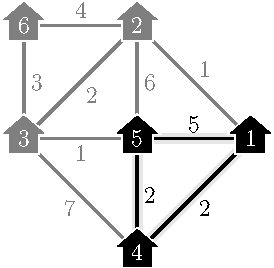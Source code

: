 unitsize(1cm);

void make_house(pair p, int id, bool act = false) {
	pen bg = gray;
	if (act)
		bg = black;

	real delta = .1;
	fill(shift(p - (.28,.28)) * scale(.56, .45) * unitsquare, white);
	path roof = (
		(p.x - .25 - delta, p.y + .1) --
		(p.x, p.y + .3 + delta) --
		(p.x + .25 + delta, p.y + .1) --
		cycle
	);
	fill(shift(p.x, p.y + .2) * scale(1.2, 1.2) * shift(-p.x, -p.y - .2) * roof, white);

	fill(shift(p - (.25,.25)) * scale(.5, .4) * unitsquare, bg);
	fill(roof, bg);
	label("$" + (string)id + "$", p, white);
}

void draw_edge(path p, int L, pair mod = N, bool act = false) {
	if (!act) {
		draw(p, gray + linewidth(1.2));
		label("$" + (string)L + "$", midpoint(p), mod, gray);
	} else {
		draw(p, gray(.9) + linewidth(5));
		draw(p, black + linewidth(1.2));
		label("$" + (string)L + "$", midpoint(p), mod);	
	}
}

real d = 2;
pair n1 = (d, 0);
pair n2 = (0, d);
pair n3 = -n1;
pair n4 = -n2;
pair n5 = (0, 0);
pair n6= (-d,d);

bool active = true;

draw_edge(n1 -- n2, 1, NE);
draw_edge(n2 -- n3, 2, SE);
draw_edge(n3 -- n4, 7, SW);
draw_edge(n4 -- n1, 2, SE, active);
draw_edge(n5 -- n1, 5, N, active);
draw_edge(n5 -- n2, 6, E);
draw_edge(n5 -- n3, 1, S);
draw_edge(n5 -- n4, 2, E, active);
draw_edge(n2 -- n6, 4, N);
draw_edge(n3 -- n6, 3, E);

make_house(n1, 1, active);
make_house(n2, 2);
make_house(n3, 3);
make_house(n4, 4, active);
make_house(n5, 5, active);
make_house(n6, 6);